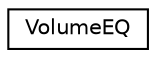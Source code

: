 digraph "Graphical Class Hierarchy"
{
 // LATEX_PDF_SIZE
  edge [fontname="Helvetica",fontsize="10",labelfontname="Helvetica",labelfontsize="10"];
  node [fontname="Helvetica",fontsize="10",shape=record];
  rankdir="LR";
  Node0 [label="VolumeEQ",height=0.2,width=0.4,color="black", fillcolor="white", style="filled",URL="$classVolumeEQ.html",tooltip=" "];
}
